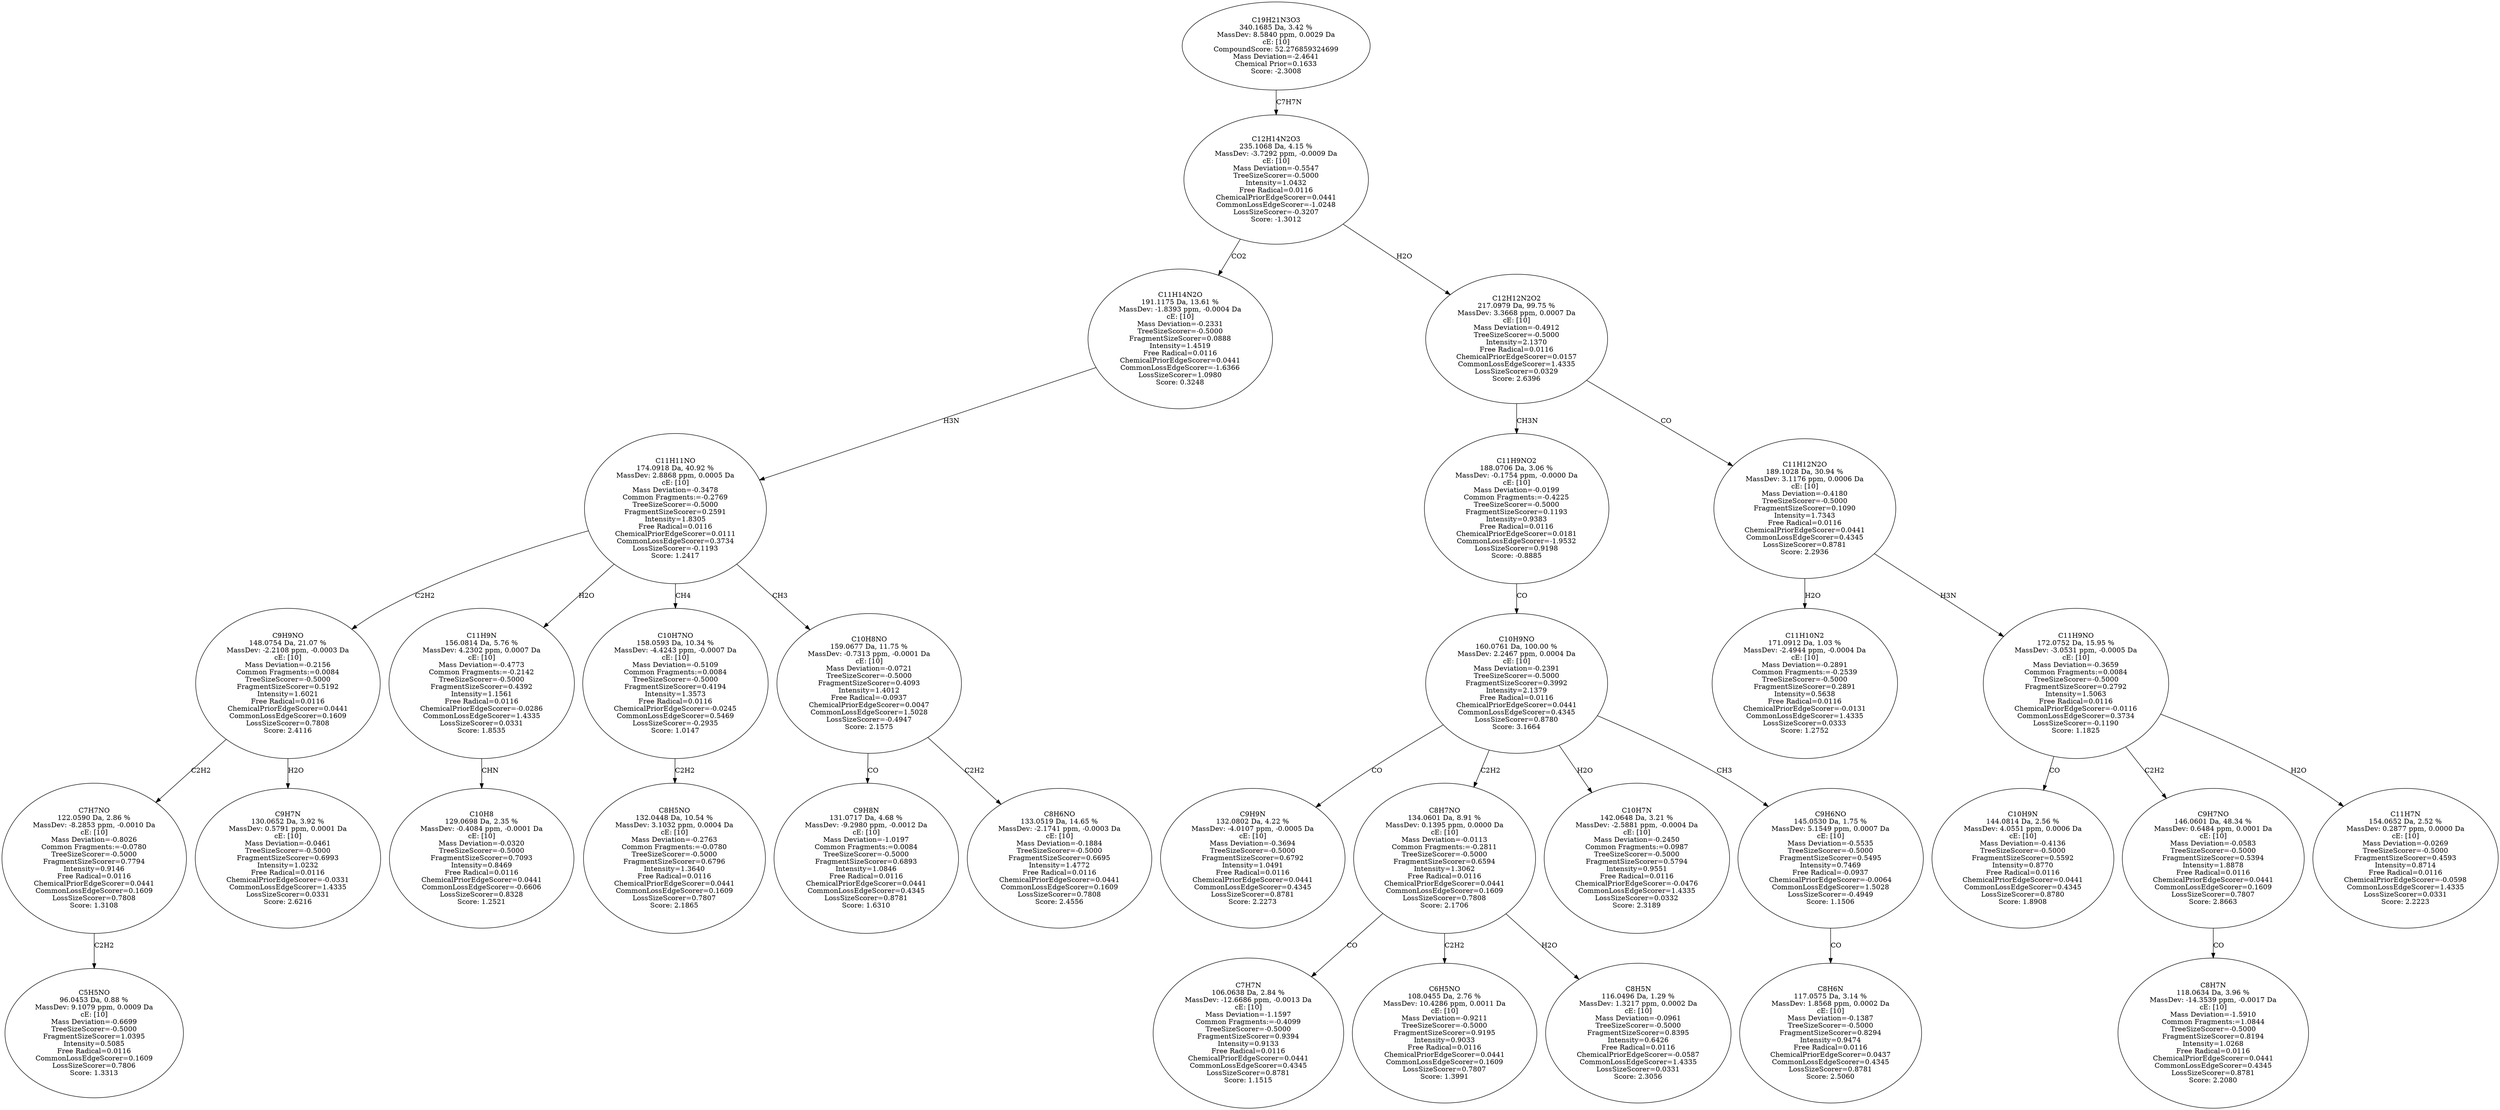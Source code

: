strict digraph {
v1 [label="C5H5NO\n96.0453 Da, 0.88 %\nMassDev: 9.1079 ppm, 0.0009 Da\ncE: [10]\nMass Deviation=-0.6699\nTreeSizeScorer=-0.5000\nFragmentSizeScorer=1.0395\nIntensity=0.5085\nFree Radical=0.0116\nCommonLossEdgeScorer=0.1609\nLossSizeScorer=0.7806\nScore: 1.3313"];
v2 [label="C7H7NO\n122.0590 Da, 2.86 %\nMassDev: -8.2853 ppm, -0.0010 Da\ncE: [10]\nMass Deviation=-0.8026\nCommon Fragments:=-0.0780\nTreeSizeScorer=-0.5000\nFragmentSizeScorer=0.7794\nIntensity=0.9146\nFree Radical=0.0116\nChemicalPriorEdgeScorer=0.0441\nCommonLossEdgeScorer=0.1609\nLossSizeScorer=0.7808\nScore: 1.3108"];
v3 [label="C9H7N\n130.0652 Da, 3.92 %\nMassDev: 0.5791 ppm, 0.0001 Da\ncE: [10]\nMass Deviation=-0.0461\nTreeSizeScorer=-0.5000\nFragmentSizeScorer=0.6993\nIntensity=1.0232\nFree Radical=0.0116\nChemicalPriorEdgeScorer=-0.0331\nCommonLossEdgeScorer=1.4335\nLossSizeScorer=0.0331\nScore: 2.6216"];
v4 [label="C9H9NO\n148.0754 Da, 21.07 %\nMassDev: -2.2108 ppm, -0.0003 Da\ncE: [10]\nMass Deviation=-0.2156\nCommon Fragments:=0.0084\nTreeSizeScorer=-0.5000\nFragmentSizeScorer=0.5192\nIntensity=1.6021\nFree Radical=0.0116\nChemicalPriorEdgeScorer=0.0441\nCommonLossEdgeScorer=0.1609\nLossSizeScorer=0.7808\nScore: 2.4116"];
v5 [label="C10H8\n129.0698 Da, 2.35 %\nMassDev: -0.4084 ppm, -0.0001 Da\ncE: [10]\nMass Deviation=-0.0320\nTreeSizeScorer=-0.5000\nFragmentSizeScorer=0.7093\nIntensity=0.8469\nFree Radical=0.0116\nChemicalPriorEdgeScorer=0.0441\nCommonLossEdgeScorer=-0.6606\nLossSizeScorer=0.8328\nScore: 1.2521"];
v6 [label="C11H9N\n156.0814 Da, 5.76 %\nMassDev: 4.2302 ppm, 0.0007 Da\ncE: [10]\nMass Deviation=-0.4773\nCommon Fragments:=-0.2142\nTreeSizeScorer=-0.5000\nFragmentSizeScorer=0.4392\nIntensity=1.1561\nFree Radical=0.0116\nChemicalPriorEdgeScorer=-0.0286\nCommonLossEdgeScorer=1.4335\nLossSizeScorer=0.0331\nScore: 1.8535"];
v7 [label="C8H5NO\n132.0448 Da, 10.54 %\nMassDev: 3.1032 ppm, 0.0004 Da\ncE: [10]\nMass Deviation=-0.2763\nCommon Fragments:=-0.0780\nTreeSizeScorer=-0.5000\nFragmentSizeScorer=0.6796\nIntensity=1.3640\nFree Radical=0.0116\nChemicalPriorEdgeScorer=0.0441\nCommonLossEdgeScorer=0.1609\nLossSizeScorer=0.7807\nScore: 2.1865"];
v8 [label="C10H7NO\n158.0593 Da, 10.34 %\nMassDev: -4.4243 ppm, -0.0007 Da\ncE: [10]\nMass Deviation=-0.5109\nCommon Fragments:=0.0084\nTreeSizeScorer=-0.5000\nFragmentSizeScorer=0.4194\nIntensity=1.3573\nFree Radical=0.0116\nChemicalPriorEdgeScorer=-0.0245\nCommonLossEdgeScorer=0.5469\nLossSizeScorer=-0.2935\nScore: 1.0147"];
v9 [label="C9H8N\n131.0717 Da, 4.68 %\nMassDev: -9.2980 ppm, -0.0012 Da\ncE: [10]\nMass Deviation=-1.0197\nCommon Fragments:=0.0084\nTreeSizeScorer=-0.5000\nFragmentSizeScorer=0.6893\nIntensity=1.0846\nFree Radical=0.0116\nChemicalPriorEdgeScorer=0.0441\nCommonLossEdgeScorer=0.4345\nLossSizeScorer=0.8781\nScore: 1.6310"];
v10 [label="C8H6NO\n133.0519 Da, 14.65 %\nMassDev: -2.1741 ppm, -0.0003 Da\ncE: [10]\nMass Deviation=-0.1884\nTreeSizeScorer=-0.5000\nFragmentSizeScorer=0.6695\nIntensity=1.4772\nFree Radical=0.0116\nChemicalPriorEdgeScorer=0.0441\nCommonLossEdgeScorer=0.1609\nLossSizeScorer=0.7808\nScore: 2.4556"];
v11 [label="C10H8NO\n159.0677 Da, 11.75 %\nMassDev: -0.7313 ppm, -0.0001 Da\ncE: [10]\nMass Deviation=-0.0721\nTreeSizeScorer=-0.5000\nFragmentSizeScorer=0.4093\nIntensity=1.4012\nFree Radical=-0.0937\nChemicalPriorEdgeScorer=0.0047\nCommonLossEdgeScorer=1.5028\nLossSizeScorer=-0.4947\nScore: 2.1575"];
v12 [label="C11H11NO\n174.0918 Da, 40.92 %\nMassDev: 2.8868 ppm, 0.0005 Da\ncE: [10]\nMass Deviation=-0.3478\nCommon Fragments:=-0.2769\nTreeSizeScorer=-0.5000\nFragmentSizeScorer=0.2591\nIntensity=1.8305\nFree Radical=0.0116\nChemicalPriorEdgeScorer=0.0111\nCommonLossEdgeScorer=0.3734\nLossSizeScorer=-0.1193\nScore: 1.2417"];
v13 [label="C11H14N2O\n191.1175 Da, 13.61 %\nMassDev: -1.8393 ppm, -0.0004 Da\ncE: [10]\nMass Deviation=-0.2331\nTreeSizeScorer=-0.5000\nFragmentSizeScorer=0.0888\nIntensity=1.4519\nFree Radical=0.0116\nChemicalPriorEdgeScorer=0.0441\nCommonLossEdgeScorer=-1.6366\nLossSizeScorer=1.0980\nScore: 0.3248"];
v14 [label="C9H9N\n132.0802 Da, 4.22 %\nMassDev: -4.0107 ppm, -0.0005 Da\ncE: [10]\nMass Deviation=-0.3694\nTreeSizeScorer=-0.5000\nFragmentSizeScorer=0.6792\nIntensity=1.0491\nFree Radical=0.0116\nChemicalPriorEdgeScorer=0.0441\nCommonLossEdgeScorer=0.4345\nLossSizeScorer=0.8781\nScore: 2.2273"];
v15 [label="C7H7N\n106.0638 Da, 2.84 %\nMassDev: -12.6686 ppm, -0.0013 Da\ncE: [10]\nMass Deviation=-1.1597\nCommon Fragments:=-0.4099\nTreeSizeScorer=-0.5000\nFragmentSizeScorer=0.9394\nIntensity=0.9133\nFree Radical=0.0116\nChemicalPriorEdgeScorer=0.0441\nCommonLossEdgeScorer=0.4345\nLossSizeScorer=0.8781\nScore: 1.1515"];
v16 [label="C6H5NO\n108.0455 Da, 2.76 %\nMassDev: 10.4286 ppm, 0.0011 Da\ncE: [10]\nMass Deviation=-0.9211\nTreeSizeScorer=-0.5000\nFragmentSizeScorer=0.9195\nIntensity=0.9033\nFree Radical=0.0116\nChemicalPriorEdgeScorer=0.0441\nCommonLossEdgeScorer=0.1609\nLossSizeScorer=0.7807\nScore: 1.3991"];
v17 [label="C8H5N\n116.0496 Da, 1.29 %\nMassDev: 1.3217 ppm, 0.0002 Da\ncE: [10]\nMass Deviation=-0.0961\nTreeSizeScorer=-0.5000\nFragmentSizeScorer=0.8395\nIntensity=0.6426\nFree Radical=0.0116\nChemicalPriorEdgeScorer=-0.0587\nCommonLossEdgeScorer=1.4335\nLossSizeScorer=0.0331\nScore: 2.3056"];
v18 [label="C8H7NO\n134.0601 Da, 8.91 %\nMassDev: 0.1395 ppm, 0.0000 Da\ncE: [10]\nMass Deviation=-0.0113\nCommon Fragments:=-0.2811\nTreeSizeScorer=-0.5000\nFragmentSizeScorer=0.6594\nIntensity=1.3062\nFree Radical=0.0116\nChemicalPriorEdgeScorer=0.0441\nCommonLossEdgeScorer=0.1609\nLossSizeScorer=0.7808\nScore: 2.1706"];
v19 [label="C10H7N\n142.0648 Da, 3.21 %\nMassDev: -2.5881 ppm, -0.0004 Da\ncE: [10]\nMass Deviation=-0.2450\nCommon Fragments:=0.0987\nTreeSizeScorer=-0.5000\nFragmentSizeScorer=0.5794\nIntensity=0.9551\nFree Radical=0.0116\nChemicalPriorEdgeScorer=-0.0476\nCommonLossEdgeScorer=1.4335\nLossSizeScorer=0.0332\nScore: 2.3189"];
v20 [label="C8H6N\n117.0575 Da, 3.14 %\nMassDev: 1.8568 ppm, 0.0002 Da\ncE: [10]\nMass Deviation=-0.1387\nTreeSizeScorer=-0.5000\nFragmentSizeScorer=0.8294\nIntensity=0.9474\nFree Radical=0.0116\nChemicalPriorEdgeScorer=0.0437\nCommonLossEdgeScorer=0.4345\nLossSizeScorer=0.8781\nScore: 2.5060"];
v21 [label="C9H6NO\n145.0530 Da, 1.75 %\nMassDev: 5.1549 ppm, 0.0007 Da\ncE: [10]\nMass Deviation=-0.5535\nTreeSizeScorer=-0.5000\nFragmentSizeScorer=0.5495\nIntensity=0.7469\nFree Radical=-0.0937\nChemicalPriorEdgeScorer=-0.0064\nCommonLossEdgeScorer=1.5028\nLossSizeScorer=-0.4949\nScore: 1.1506"];
v22 [label="C10H9NO\n160.0761 Da, 100.00 %\nMassDev: 2.2467 ppm, 0.0004 Da\ncE: [10]\nMass Deviation=-0.2391\nTreeSizeScorer=-0.5000\nFragmentSizeScorer=0.3992\nIntensity=2.1379\nFree Radical=0.0116\nChemicalPriorEdgeScorer=0.0441\nCommonLossEdgeScorer=0.4345\nLossSizeScorer=0.8780\nScore: 3.1664"];
v23 [label="C11H9NO2\n188.0706 Da, 3.06 %\nMassDev: -0.1754 ppm, -0.0000 Da\ncE: [10]\nMass Deviation=-0.0199\nCommon Fragments:=-0.4225\nTreeSizeScorer=-0.5000\nFragmentSizeScorer=0.1193\nIntensity=0.9383\nFree Radical=0.0116\nChemicalPriorEdgeScorer=0.0181\nCommonLossEdgeScorer=-1.9532\nLossSizeScorer=0.9198\nScore: -0.8885"];
v24 [label="C11H10N2\n171.0912 Da, 1.03 %\nMassDev: -2.4944 ppm, -0.0004 Da\ncE: [10]\nMass Deviation=-0.2891\nCommon Fragments:=-0.2539\nTreeSizeScorer=-0.5000\nFragmentSizeScorer=0.2891\nIntensity=0.5638\nFree Radical=0.0116\nChemicalPriorEdgeScorer=-0.0131\nCommonLossEdgeScorer=1.4335\nLossSizeScorer=0.0333\nScore: 1.2752"];
v25 [label="C10H9N\n144.0814 Da, 2.56 %\nMassDev: 4.0551 ppm, 0.0006 Da\ncE: [10]\nMass Deviation=-0.4136\nTreeSizeScorer=-0.5000\nFragmentSizeScorer=0.5592\nIntensity=0.8770\nFree Radical=0.0116\nChemicalPriorEdgeScorer=0.0441\nCommonLossEdgeScorer=0.4345\nLossSizeScorer=0.8780\nScore: 1.8908"];
v26 [label="C8H7N\n118.0634 Da, 3.96 %\nMassDev: -14.3539 ppm, -0.0017 Da\ncE: [10]\nMass Deviation=-1.5910\nCommon Fragments:=1.0844\nTreeSizeScorer=-0.5000\nFragmentSizeScorer=0.8194\nIntensity=1.0268\nFree Radical=0.0116\nChemicalPriorEdgeScorer=0.0441\nCommonLossEdgeScorer=0.4345\nLossSizeScorer=0.8781\nScore: 2.2080"];
v27 [label="C9H7NO\n146.0601 Da, 48.34 %\nMassDev: 0.6484 ppm, 0.0001 Da\ncE: [10]\nMass Deviation=-0.0583\nTreeSizeScorer=-0.5000\nFragmentSizeScorer=0.5394\nIntensity=1.8878\nFree Radical=0.0116\nChemicalPriorEdgeScorer=0.0441\nCommonLossEdgeScorer=0.1609\nLossSizeScorer=0.7807\nScore: 2.8663"];
v28 [label="C11H7N\n154.0652 Da, 2.52 %\nMassDev: 0.2877 ppm, 0.0000 Da\ncE: [10]\nMass Deviation=-0.0269\nTreeSizeScorer=-0.5000\nFragmentSizeScorer=0.4593\nIntensity=0.8714\nFree Radical=0.0116\nChemicalPriorEdgeScorer=-0.0598\nCommonLossEdgeScorer=1.4335\nLossSizeScorer=0.0331\nScore: 2.2223"];
v29 [label="C11H9NO\n172.0752 Da, 15.95 %\nMassDev: -3.0531 ppm, -0.0005 Da\ncE: [10]\nMass Deviation=-0.3659\nCommon Fragments:=0.0084\nTreeSizeScorer=-0.5000\nFragmentSizeScorer=0.2792\nIntensity=1.5063\nFree Radical=0.0116\nChemicalPriorEdgeScorer=-0.0116\nCommonLossEdgeScorer=0.3734\nLossSizeScorer=-0.1190\nScore: 1.1825"];
v30 [label="C11H12N2O\n189.1028 Da, 30.94 %\nMassDev: 3.1176 ppm, 0.0006 Da\ncE: [10]\nMass Deviation=-0.4180\nTreeSizeScorer=-0.5000\nFragmentSizeScorer=0.1090\nIntensity=1.7343\nFree Radical=0.0116\nChemicalPriorEdgeScorer=0.0441\nCommonLossEdgeScorer=0.4345\nLossSizeScorer=0.8781\nScore: 2.2936"];
v31 [label="C12H12N2O2\n217.0979 Da, 99.75 %\nMassDev: 3.3668 ppm, 0.0007 Da\ncE: [10]\nMass Deviation=-0.4912\nTreeSizeScorer=-0.5000\nIntensity=2.1370\nFree Radical=0.0116\nChemicalPriorEdgeScorer=0.0157\nCommonLossEdgeScorer=1.4335\nLossSizeScorer=0.0329\nScore: 2.6396"];
v32 [label="C12H14N2O3\n235.1068 Da, 4.15 %\nMassDev: -3.7292 ppm, -0.0009 Da\ncE: [10]\nMass Deviation=-0.5547\nTreeSizeScorer=-0.5000\nIntensity=1.0432\nFree Radical=0.0116\nChemicalPriorEdgeScorer=0.0441\nCommonLossEdgeScorer=-1.0248\nLossSizeScorer=-0.3207\nScore: -1.3012"];
v33 [label="C19H21N3O3\n340.1685 Da, 3.42 %\nMassDev: 8.5840 ppm, 0.0029 Da\ncE: [10]\nCompoundScore: 52.276859324699\nMass Deviation=-2.4641\nChemical Prior=0.1633\nScore: -2.3008"];
v2 -> v1 [label="C2H2"];
v4 -> v2 [label="C2H2"];
v4 -> v3 [label="H2O"];
v12 -> v4 [label="C2H2"];
v6 -> v5 [label="CHN"];
v12 -> v6 [label="H2O"];
v8 -> v7 [label="C2H2"];
v12 -> v8 [label="CH4"];
v11 -> v9 [label="CO"];
v11 -> v10 [label="C2H2"];
v12 -> v11 [label="CH3"];
v13 -> v12 [label="H3N"];
v32 -> v13 [label="CO2"];
v22 -> v14 [label="CO"];
v18 -> v15 [label="CO"];
v18 -> v16 [label="C2H2"];
v18 -> v17 [label="H2O"];
v22 -> v18 [label="C2H2"];
v22 -> v19 [label="H2O"];
v21 -> v20 [label="CO"];
v22 -> v21 [label="CH3"];
v23 -> v22 [label="CO"];
v31 -> v23 [label="CH3N"];
v30 -> v24 [label="H2O"];
v29 -> v25 [label="CO"];
v27 -> v26 [label="CO"];
v29 -> v27 [label="C2H2"];
v29 -> v28 [label="H2O"];
v30 -> v29 [label="H3N"];
v31 -> v30 [label="CO"];
v32 -> v31 [label="H2O"];
v33 -> v32 [label="C7H7N"];
}